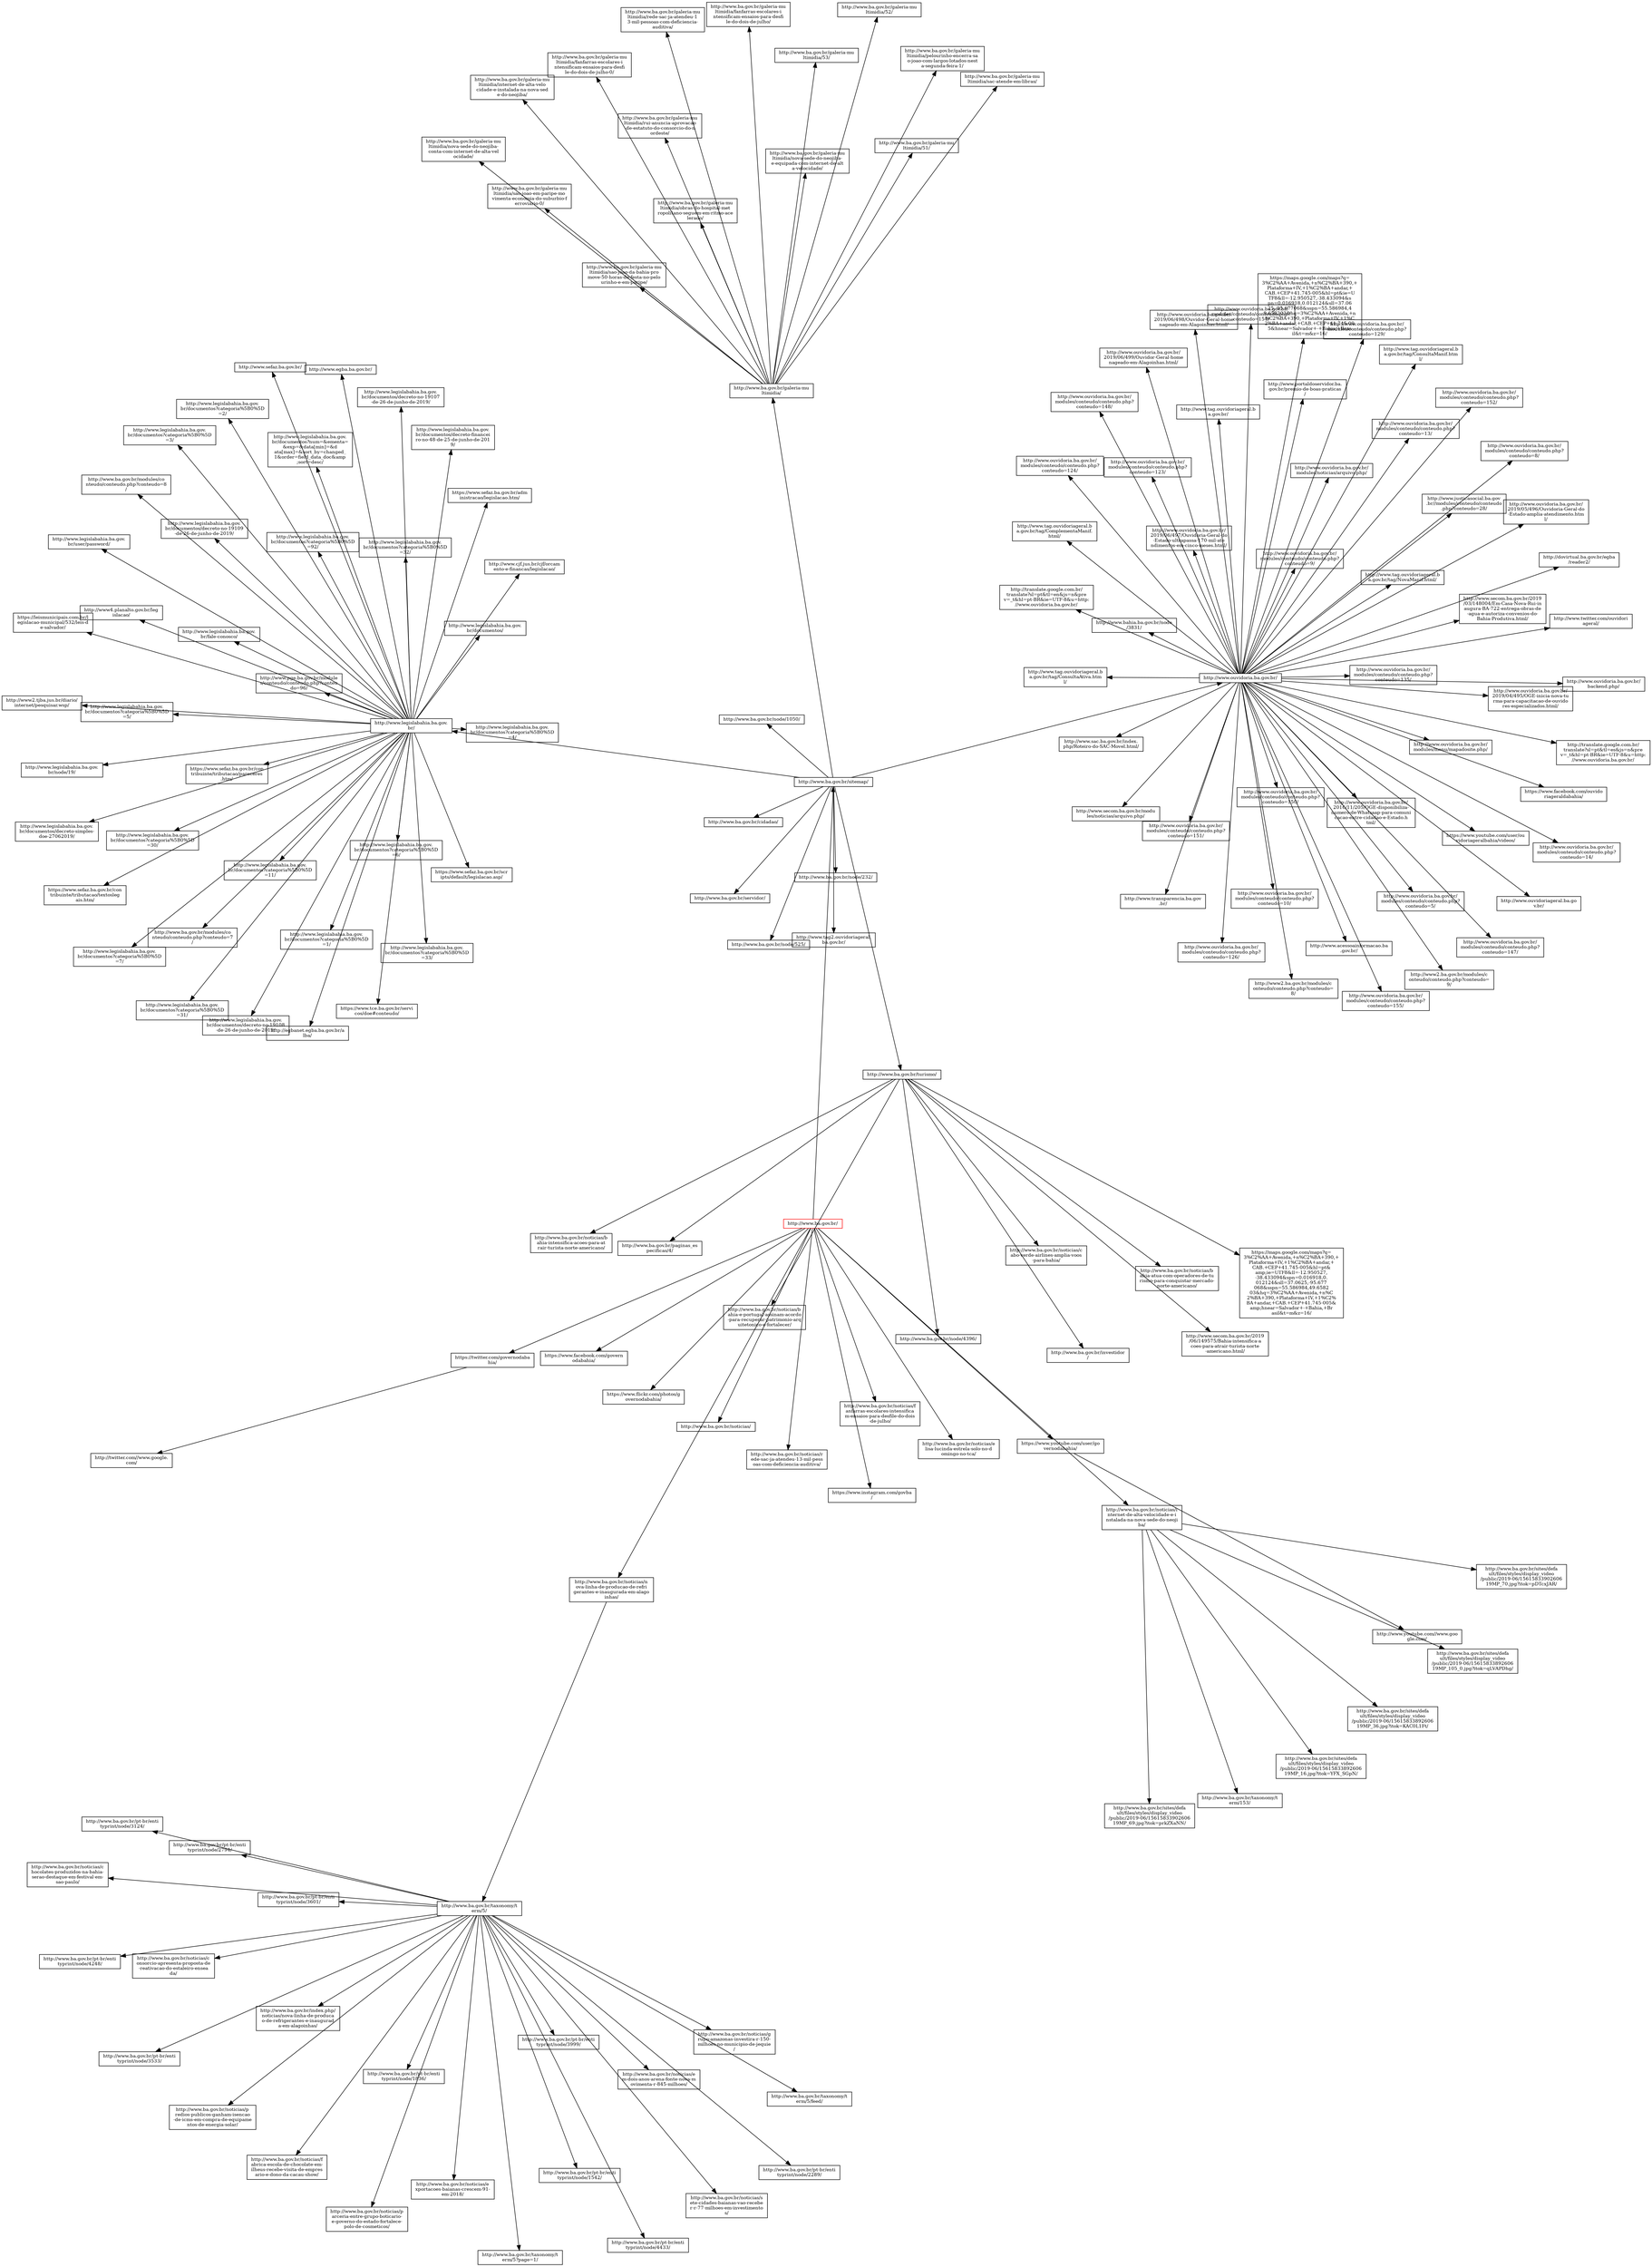digraph {
	compound=true;
	overlap=scalexy;
	splines=true;
	layout="neato";
	sep=-0.4;
	2 [label="http://www.ba.gov.br/"; shape=record; color=red; height=.1; fontsize=9];
	3 [label="http://www.ba.gov.br/sitemap/"; shape=record; height=.1; fontsize=9];
	4 [label="http://www.ba.gov.br/node/525/"; shape=record; height=.1; fontsize=9];
	5 [label="http://www.ouvidoria.ba.gov.br/\n"; shape=record; height=.1; fontsize=9];
	6 [label="http://www.ouvidoria.ba.gov.br/\nmodules/menu/mapadosite.php/"; shape=record; height=.1; fontsize=9];
	7 [label="http://www.bahia.ba.gov.br/node\n/3831/"; shape=record; height=.1; fontsize=9];
	8 [label="http://www.transparencia.ba.gov\n.br/"; shape=record; height=.1; fontsize=9];
	9 [label="http://www.ouvidoriageral.ba.go\nv.br/"; shape=record; height=.1; fontsize=9];
	10 [label="http://www2.ba.gov.br/modules/c\nonteudo/conteudo.php?conteudo=\n8/"; shape=record; height=.1; fontsize=9];
	11 [label="http://www2.ba.gov.br/modules/c\nonteudo/conteudo.php?conteudo=\n9/"; shape=record; height=.1; fontsize=9];
	12 [label="http://www.acessoainformacao.ba\n.gov.br/"; shape=record; height=.1; fontsize=9];
	13 [label="http://translate.google.com.br/\ntranslate?sl=pt&tl=en&js=n&pre\nv=_t&hl=pt-BR&ie=UTF-8&u=http:\n//www.ouvidoria.ba.gov.br/"; shape=record; height=.1; fontsize=9];
	14 [label="http://translate.google.com.br/\ntranslate?sl=pt&tl=es&js=n&pre\nv=_t&hl=pt-BR&ie=UTF-8&u=http:\n//www.ouvidoria.ba.gov.br/"; shape=record; height=.1; fontsize=9];
	15 [label="http://www.secom.ba.gov.br/2019\n/03/148004/Em-Casa-Nova-Rui-in\naugura-BA-722-entrega-obras-de\n-agua-e-autoriza-convenios-do-\nBahia-Produtiva.html/"; shape=record; height=.1; fontsize=9];
	16 [label="http://www.portaldoservidor.ba.\ngov.br/premio-de-boas-praticas\n/"; shape=record; height=.1; fontsize=9];
	17 [label="http://www.ouvidoria.ba.gov.br/\nmodules/conteudo/conteudo.php?\nconteudo=5/"; shape=record; height=.1; fontsize=9];
	18 [label="http://www.ouvidoria.ba.gov.br/\nmodules/conteudo/conteudo.php?\nconteudo=147/"; shape=record; height=.1; fontsize=9];
	19 [label="http://www.ouvidoria.ba.gov.br/\nmodules/conteudo/conteudo.php?\nconteudo=148/"; shape=record; height=.1; fontsize=9];
	20 [label="http://www.ouvidoria.ba.gov.br/\nmodules/conteudo/conteudo.php?\nconteudo=124/"; shape=record; height=.1; fontsize=9];
	21 [label="http://www.ouvidoria.ba.gov.br/\nmodules/conteudo/conteudo.php?\nconteudo=123/"; shape=record; height=.1; fontsize=9];
	22 [label="http://www.ouvidoria.ba.gov.br/\nmodules/conteudo/conteudo.php?\nconteudo=150/"; shape=record; height=.1; fontsize=9];
	23 [label="http://www.ouvidoria.ba.gov.br/\nmodules/conteudo/conteudo.php?\nconteudo=151/"; shape=record; height=.1; fontsize=9];
	24 [label="http://www.ouvidoria.ba.gov.br/\nmodules/conteudo/conteudo.php?\nconteudo=13/"; shape=record; height=.1; fontsize=9];
	25 [label="http://www.ouvidoria.ba.gov.br/\nmodules/conteudo/conteudo.php?\nconteudo=152/"; shape=record; height=.1; fontsize=9];
	26 [label="http://www.ouvidoria.ba.gov.br/\nmodules/conteudo/conteudo.php?\nconteudo=154/"; shape=record; height=.1; fontsize=9];
	27 [label="http://www.ouvidoria.ba.gov.br/\nmodules/conteudo/conteudo.php?\nconteudo=155/"; shape=record; height=.1; fontsize=9];
	28 [label="http://www.ouvidoria.ba.gov.br/\nmodules/conteudo/conteudo.php?\nconteudo=8/"; shape=record; height=.1; fontsize=9];
	29 [label="http://www.ouvidoria.ba.gov.br/\nmodules/conteudo/conteudo.php?\nconteudo=9/"; shape=record; height=.1; fontsize=9];
	30 [label="http://www.ouvidoria.ba.gov.br/\nmodules/conteudo/conteudo.php?\nconteudo=10/"; shape=record; height=.1; fontsize=9];
	31 [label="http://www.ouvidoria.ba.gov.br/\nmodules/conteudo/conteudo.php?\nconteudo=14/"; shape=record; height=.1; fontsize=9];
	32 [label="http://www.ouvidoria.ba.gov.br/\nmodules/noticias/arquivo.php/"; shape=record; height=.1; fontsize=9];
	33 [label="http://www.ouvidoria.ba.gov.br/\nmodules/conteudo/conteudo.php?\nconteudo=135/"; shape=record; height=.1; fontsize=9];
	34 [label="http://www.ouvidoria.ba.gov.br/\nmodules/conteudo/conteudo.php?\nconteudo=126/"; shape=record; height=.1; fontsize=9];
	35 [label="http://www.tag.ouvidoriageral.b\na.gov.br/"; shape=record; height=.1; fontsize=9];
	36 [label="http://www.justicasocial.ba.gov\n.br//modules/conteudo/conteudo\n.php?conteudo=28/"; shape=record; height=.1; fontsize=9];
	37 [label="http://www.ouvidoria.ba.gov.br/\n2016/11/205/OGE-disponibiliza-\nnumero-de-Whatsaap-para-comuni\ncacao-entre-cidadao-e-Estado.h\ntml/"; shape=record; height=.1; fontsize=9];
	38 [label="http://www.tag.ouvidoriageral.b\na.gov.br/tag/NovaManif.html/"; shape=record; height=.1; fontsize=9];
	39 [label="http://www.tag.ouvidoriageral.b\na.gov.br/tag/ConsultaManif.htm\nl/"; shape=record; height=.1; fontsize=9];
	40 [label="http://www.tag.ouvidoriageral.b\na.gov.br/tag/ComplementaManif.\nhtml/"; shape=record; height=.1; fontsize=9];
	41 [label="http://www.tag.ouvidoriageral.b\na.gov.br/tag/ConsultaAtiva.htm\nl/"; shape=record; height=.1; fontsize=9];
	42 [label="http://www.ouvidoria.ba.gov.br/\n2019/06/498/Ouvidor-Geral-home\nnageado-em-Alagoinhas.html/"; shape=record; height=.1; fontsize=9];
	43 [label="http://www.ouvidoria.ba.gov.br/\n2019/06/499/Ouvidor-Geral-home\nnageado-em-Alagoinhas.html/"; shape=record; height=.1; fontsize=9];
	44 [label="http://www.ouvidoria.ba.gov.br/\n2019/06/497/Ouvidoria-Geral-do\n-Estado-ultrapassa-170-mil-ate\nndimentos-em-cinco-meses.html/\n"; shape=record; height=.1; fontsize=9];
	45 [label="http://www.ouvidoria.ba.gov.br/\n2019/05/496/Ouvidoria-Geral-do\n-Estado-amplia-atendimento.htm\nl/"; shape=record; height=.1; fontsize=9];
	46 [label="http://www.ouvidoria.ba.gov.br/\n2019/04/495/OGE-inicia-nova-tu\nrma-para-capacitacao-de-ouvido\nres-especializados.html/"; shape=record; height=.1; fontsize=9];
	47 [label="http://www.secom.ba.gov.br/modu\nles/noticias/arquivo.php/"; shape=record; height=.1; fontsize=9];
	48 [label="https://www.facebook.com/ouvido\nriageraldabahia/"; shape=record; height=.1; fontsize=9];
	49 [label="https://www.youtube.com/user/ou\nvidoriageralbahia/videos/"; shape=record; height=.1; fontsize=9];
	50 [label="http://www.twitter.com/ouvidori\nageral/"; shape=record; height=.1; fontsize=9];
	51 [label="http://www.ouvidoria.ba.gov.br/\nbackend.php/"; shape=record; height=.1; fontsize=9];
	52 [label="http://www.sac.ba.gov.br/index.\nphp/Roteiro-do-SAC-Movel.html/\n"; shape=record; height=.1; fontsize=9];
	53 [label="http://dovirtual.ba.gov.br/egba\n/reader2/"; shape=record; height=.1; fontsize=9];
	54 [label="http://www.ouvidoria.ba.gov.br/\nmodules/conteudo/conteudo.php?\nconteudo=129/"; shape=record; height=.1; fontsize=9];
	55 [label="https://maps.google.com/maps?q=\n3%C2%AA+Avenida,+n%C2%BA+390,+\nPlataforma+IV,+1%C2%BA+andar,+\nCAB.+CEP+41.745-005&hl=pt&ie=U\nTF8&ll=-12.950527,-38.433094&s\npn=0.016918,0.012124&sll=37.06\n25,-95.677068&sspn=55.586984,4\n9.658203&hq=3%C2%AA+Avenida,+n\n%C2%BA+390,+Plataforma+IV,+1%C\n2%BA+andar,+CAB.+CEP+41.745-00\n5&hnear=Salvador+-+Bahia,+Bras\nil&t=m&z=16/"; shape=record; height=.1; fontsize=9];
	56 [label="http://www.ba.gov.br/node/1050/\n"; shape=record; height=.1; fontsize=9];
	57 [label="http://www.legislabahia.ba.gov.\nbr/"; shape=record; height=.1; fontsize=9];
	58 [label="http://www.ba.gov.br/modules/co\nnteudo/conteudo.php?conteudo=7\n/"; shape=record; height=.1; fontsize=9];
	59 [label="http://www.ba.gov.br/modules/co\nnteudo/conteudo.php?conteudo=8\n/"; shape=record; height=.1; fontsize=9];
	60 [label="http://www.legislabahia.ba.gov.\nbr/documentos/"; shape=record; height=.1; fontsize=9];
	61 [label="https://leismunicipais.com.br/l\negislacao-municipal/532/leis-d\ne-salvador/"; shape=record; height=.1; fontsize=9];
	62 [label="http://www4.planalto.gov.br/leg\nislacao/"; shape=record; height=.1; fontsize=9];
	63 [label="http://www.sefaz.ba.gov.br/"; shape=record; height=.1; fontsize=9];
	64 [label="https://www.sefaz.ba.gov.br/con\ntribuinte/tributacao/textosleg\nais.htm/"; shape=record; height=.1; fontsize=9];
	65 [label="https://www.sefaz.ba.gov.br/adm\ninistracao/legislacao.htm/"; shape=record; height=.1; fontsize=9];
	66 [label="https://www.sefaz.ba.gov.br/scr\nipts/default/legislacao.asp/"; shape=record; height=.1; fontsize=9];
	67 [label="https://www.sefaz.ba.gov.br/con\ntribuinte/tributacao/pareceres\n.htm/"; shape=record; height=.1; fontsize=9];
	68 [label="http://www.pge.ba.gov.br/module\ns/conteudo/conteudo.php?conteu\ndo=96/"; shape=record; height=.1; fontsize=9];
	69 [label="http://www.cjf.jus.br/cjf/orcam\nento-e-financas/legislacao/"; shape=record; height=.1; fontsize=9];
	70 [label="https://www.tce.ba.gov.br/servi\ncos/doe#conteudo/"; shape=record; height=.1; fontsize=9];
	71 [label="http://www2.tjba.jus.br/diario/\ninternet/pesquisar.wsp/"; shape=record; height=.1; fontsize=9];
	72 [label="http://egbanet.egba.ba.gov.br/a\nlba/"; shape=record; height=.1; fontsize=9];
	73 [label="http://www.egba.ba.gov.br/"; shape=record; height=.1; fontsize=9];
	74 [label="http://www.legislabahia.ba.gov.\nbr/fale-conosco/"; shape=record; height=.1; fontsize=9];
	75 [label="http://www.legislabahia.ba.gov.\nbr/node/19/"; shape=record; height=.1; fontsize=9];
	76 [label="http://www.legislabahia.ba.gov.\nbr/documentos?categoria%5B0%5D\n=11/"; shape=record; height=.1; fontsize=9];
	77 [label="http://www.legislabahia.ba.gov.\nbr/documentos?categoria%5B0%5D\n=33/"; shape=record; height=.1; fontsize=9];
	78 [label="http://www.legislabahia.ba.gov.\nbr/documentos?categoria%5B0%5D\n=32/"; shape=record; height=.1; fontsize=9];
	79 [label="http://www.legislabahia.ba.gov.\nbr/documentos?categoria%5B0%5D\n=31/"; shape=record; height=.1; fontsize=9];
	80 [label="http://www.legislabahia.ba.gov.\nbr/documentos?categoria%5B0%5D\n=30/"; shape=record; height=.1; fontsize=9];
	81 [label="http://www.legislabahia.ba.gov.\nbr/documentos?categoria%5B0%5D\n=4/"; shape=record; height=.1; fontsize=9];
	82 [label="http://www.legislabahia.ba.gov.\nbr/documentos?categoria%5B0%5D\n=5/"; shape=record; height=.1; fontsize=9];
	83 [label="http://www.legislabahia.ba.gov.\nbr/documentos?categoria%5B0%5D\n=7/"; shape=record; height=.1; fontsize=9];
	84 [label="http://www.legislabahia.ba.gov.\nbr/documentos?categoria%5B0%5D\n=6/"; shape=record; height=.1; fontsize=9];
	85 [label="http://www.legislabahia.ba.gov.\nbr/documentos?categoria%5B0%5D\n=1/"; shape=record; height=.1; fontsize=9];
	86 [label="http://www.legislabahia.ba.gov.\nbr/documentos?categoria%5B0%5D\n=2/"; shape=record; height=.1; fontsize=9];
	87 [label="http://www.legislabahia.ba.gov.\nbr/documentos?categoria%5B0%5D\n=3/"; shape=record; height=.1; fontsize=9];
	88 [label="http://www.legislabahia.ba.gov.\nbr/documentos?categoria%5B0%5D\n=92/"; shape=record; height=.1; fontsize=9];
	89 [label="http://www.legislabahia.ba.gov.\nbr/user/password/"; shape=record; height=.1; fontsize=9];
	90 [label="http://www.legislabahia.ba.gov.\nbr/documentos/decreto-no-19109\n-de-26-de-junho-de-2019/"; shape=record; height=.1; fontsize=9];
	91 [label="http://www.legislabahia.ba.gov.\nbr/documentos/decreto-no-19108\n-de-26-de-junho-de-2019/"; shape=record; height=.1; fontsize=9];
	92 [label="http://www.legislabahia.ba.gov.\nbr/documentos/decreto-no-19107\n-de-26-de-junho-de-2019/"; shape=record; height=.1; fontsize=9];
	93 [label="http://www.legislabahia.ba.gov.\nbr/documentos/decreto-simples-\ndoe-27062019/"; shape=record; height=.1; fontsize=9];
	94 [label="http://www.legislabahia.ba.gov.\nbr/documentos/decreto-financei\nro-no-48-de-25-de-junho-de-201\n9/"; shape=record; height=.1; fontsize=9];
	95 [label="http://www.legislabahia.ba.gov.\nbr/documentos?num=&amp;ementa=\n&amp;exp=&amp;data[min]=&amp;d\nata[max]=&amp;sort_by=changed_\n1&amp;order=field_data_doc&amp\n;sort=desc/"; shape=record; height=.1; fontsize=9];
	96 [label="http://www.ba.gov.br/cidadao/"; shape=record; height=.1; fontsize=9];
	97 [label="http://www.ba.gov.br/servidor/"; shape=record; height=.1; fontsize=9];
	98 [label="http://www.ba.gov.br/turismo/"; shape=record; height=.1; fontsize=9];
	99 [label="http://www.ba.gov.br/investidor\n/"; shape=record; height=.1; fontsize=9];
	100 [label="http://www.secom.ba.gov.br/2019\n/06/149575/Bahia-intensifica-a\ncoes-para-atrair-turista-norte\n-americano.html/"; shape=record; height=.1; fontsize=9];
	101 [label="http://www.ba.gov.br/node/4396/\n"; shape=record; height=.1; fontsize=9];
	102 [label="http://www.ba.gov.br/noticias/b\nahia-atua-com-operadores-de-tu\nrismo-para-conquistar-mercado-\nnorte-americano/"; shape=record; height=.1; fontsize=9];
	103 [label="http://www.ba.gov.br/noticias/c\nabo-verde-airlines-amplia-voos\n-para-bahia/"; shape=record; height=.1; fontsize=9];
	104 [label="http://www.ba.gov.br/noticias/b\nahia-intensifica-acoes-para-at\nrair-turista-norte-americano/"; shape=record; height=.1; fontsize=9];
	105 [label="http://www.ba.gov.br/noticias/b\nahia-e-portugal-assinam-acordo\n-para-recuperar-patrimonio-arq\nuitetonico-e-fortalecer/"; shape=record; height=.1; fontsize=9];
	106 [label="http://www.ba.gov.br/paginas_es\npecificas/4/"; shape=record; height=.1; fontsize=9];
	107 [label="https://maps.google.com/maps?q=\n3%C2%AA+Avenida,+n%C2%BA+390,+\nPlataforma+IV,+1%C2%BA+andar,+\nCAB.+CEP+41.745-005&amp;hl=pt&\namp;ie=UTF8&amp;ll=-12.950527,\n-38.433094&amp;spn=0.016918,0.\n012124&amp;sll=37.0625,-95.677\n068&amp;sspn=55.586984,49.6582\n03&amp;hq=3%C2%AA+Avenida,+n%C\n2%BA+390,+Plataforma+IV,+1%C2%\nBA+andar,+CAB.+CEP+41.745-005&\namp;hnear=Salvador+-+Bahia,+Br\nasil&amp;t=m&amp;z=16/"; shape=record; height=.1; fontsize=9];
	108 [label="http://www.ba.gov.br/galeria-mu\nltimidia/"; shape=record; height=.1; fontsize=9];
	109 [label="http://www.ba.gov.br/galeria-mu\nltimidia/51/"; shape=record; height=.1; fontsize=9];
	110 [label="http://www.ba.gov.br/galeria-mu\nltimidia/52/"; shape=record; height=.1; fontsize=9];
	111 [label="http://www.ba.gov.br/galeria-mu\nltimidia/53/"; shape=record; height=.1; fontsize=9];
	112 [label="http://www.ba.gov.br/galeria-mu\nltimidia/nova-sede-do-neojiba-\ne-equipada-com-internet-de-alt\na-velocidade/"; shape=record; height=.1; fontsize=9];
	113 [label="http://www.ba.gov.br/galeria-mu\nltimidia/sac-atende-em-libras/\n"; shape=record; height=.1; fontsize=9];
	114 [label="http://www.ba.gov.br/galeria-mu\nltimidia/fanfarras-escolares-i\nntensificam-ensaios-para-desfi\nle-do-dois-de-julho-0/"; shape=record; height=.1; fontsize=9];
	115 [label="http://www.ba.gov.br/galeria-mu\nltimidia/nova-sede-do-neojiba-\nconta-com-internet-de-alta-vel\nocidade/"; shape=record; height=.1; fontsize=9];
	116 [label="http://www.ba.gov.br/galeria-mu\nltimidia/internet-de-alta-velo\ncidade-e-instalada-na-nova-sed\ne-do-neojiba/"; shape=record; height=.1; fontsize=9];
	117 [label="http://www.ba.gov.br/galeria-mu\nltimidia/fanfarras-escolares-i\nntensificam-ensaios-para-desfi\nle-do-dois-de-julho/"; shape=record; height=.1; fontsize=9];
	118 [label="http://www.ba.gov.br/galeria-mu\nltimidia/rede-sac-ja-atendeu-1\n3-mil-pessoas-com-deficiencia-\nauditiva/"; shape=record; height=.1; fontsize=9];
	119 [label="http://www.ba.gov.br/galeria-mu\nltimidia/rui-anuncia-aprovacao\n-de-estatuto-do-consorcio-do-n\nordeste/"; shape=record; height=.1; fontsize=9];
	120 [label="http://www.ba.gov.br/galeria-mu\nltimidia/obras-do-hospital-met\nropolitano-seguem-em-ritmo-ace\nlerado/"; shape=record; height=.1; fontsize=9];
	121 [label="http://www.ba.gov.br/galeria-mu\nltimidia/pelourinho-encerra-sa\no-joao-com-largos-lotados-nest\na-segunda-feira-1/"; shape=record; height=.1; fontsize=9];
	122 [label="http://www.ba.gov.br/galeria-mu\nltimidia/sao-joao-em-paripe-mo\nvimenta-economia-do-suburbio-f\nerroviario-0/"; shape=record; height=.1; fontsize=9];
	123 [label="http://www.ba.gov.br/galeria-mu\nltimidia/sao-joao-da-bahia-pro\nmove-50-horas-de-festa-no-pelo\nurinho-e-em-paripe/"; shape=record; height=.1; fontsize=9];
	124 [label="http://www.tag2.ouvidoriageral.\nba.gov.br/"; shape=record; height=.1; fontsize=9];
	125 [label="http://www.ba.gov.br/node/232/"; shape=record; height=.1; fontsize=9];
	126 [label="http://www.ba.gov.br/noticias/i\nnternet-de-alta-velocidade-e-i\nnstalada-na-nova-sede-do-neoji\nba/"; shape=record; height=.1; fontsize=9];
	127 [label="http://www.ba.gov.br/taxonomy/t\nerm/153/"; shape=record; height=.1; fontsize=9];
	128 [label="http://www.ba.gov.br/sites/defa\nult/files/styles/display_video\n/public/2019-06/15615833892606\n19MP_16.jpg?itok=YFX_SGpN/"; shape=record; height=.1; fontsize=9];
	129 [label="http://www.ba.gov.br/sites/defa\nult/files/styles/display_video\n/public/2019-06/15615833892606\n19MP_36.jpg?itok=KAC0L1Ft/"; shape=record; height=.1; fontsize=9];
	130 [label="http://www.ba.gov.br/sites/defa\nult/files/styles/display_video\n/public/2019-06/15615833892606\n19MP_105_0.jpg?itok=qLVAPDhg/"; shape=record; height=.1; fontsize=9];
	131 [label="http://www.ba.gov.br/sites/defa\nult/files/styles/display_video\n/public/2019-06/15615833902606\n19MP_69.jpg?itok=prkZXaNN/"; shape=record; height=.1; fontsize=9];
	132 [label="http://www.ba.gov.br/sites/defa\nult/files/styles/display_video\n/public/2019-06/15615833902606\n19MP_70.jpg?itok=pDTcxJAR/"; shape=record; height=.1; fontsize=9];
	133 [label="http://www.ba.gov.br/noticias/f\nanfarras-escolares-intensifica\nm-ensaios-para-desfile-do-dois\n-de-julho/"; shape=record; height=.1; fontsize=9];
	134 [label="http://www.ba.gov.br/noticias/r\nede-sac-ja-atendeu-13-mil-pess\noas-com-deficiencia-auditiva/"; shape=record; height=.1; fontsize=9];
	135 [label="http://www.ba.gov.br/noticias/n\nova-linha-de-producao-de-refri\ngerantes-e-inaugurada-em-alago\ninhas/"; shape=record; height=.1; fontsize=9];
	136 [label="http://www.ba.gov.br/taxonomy/t\nerm/5/"; shape=record; height=.1; fontsize=9];
	137 [label="http://www.ba.gov.br/index.php/\nnoticias/nova-linha-de-produca\no-de-refrigerantes-e-inaugurad\na-em-alagoinhas/"; shape=record; height=.1; fontsize=9];
	138 [label="http://www.ba.gov.br/pt-br/enti\ntyprint/node/4433/"; shape=record; height=.1; fontsize=9];
	139 [label="http://www.ba.gov.br/noticias/s\nete-cidades-baianas-vao-recebe\nr-r-77-milhoes-em-investimento\ns/"; shape=record; height=.1; fontsize=9];
	140 [label="http://www.ba.gov.br/pt-br/enti\ntyprint/node/4248/"; shape=record; height=.1; fontsize=9];
	141 [label="http://www.ba.gov.br/noticias/e\nm-dois-anos-arena-fonte-nova-m\novimenta-r-845-milhoes/"; shape=record; height=.1; fontsize=9];
	142 [label="http://www.ba.gov.br/pt-br/enti\ntyprint/node/3999/"; shape=record; height=.1; fontsize=9];
	143 [label="http://www.ba.gov.br/noticias/p\narceria-entre-grupo-boticario-\ne-governo-do-estado-fortalece-\npolo-de-cosmeticos/"; shape=record; height=.1; fontsize=9];
	144 [label="http://www.ba.gov.br/pt-br/enti\ntyprint/node/3601/"; shape=record; height=.1; fontsize=9];
	145 [label="http://www.ba.gov.br/noticias/p\nredios-publicos-ganham-isencao\n-de-icms-em-compra-de-equipame\nntos-de-energia-solar/"; shape=record; height=.1; fontsize=9];
	146 [label="http://www.ba.gov.br/pt-br/enti\ntyprint/node/3533/"; shape=record; height=.1; fontsize=9];
	147 [label="http://www.ba.gov.br/noticias/c\nhocolates-produzidos-na-bahia-\nserao-destaque-em-festival-em-\nsao-paulo/"; shape=record; height=.1; fontsize=9];
	148 [label="http://www.ba.gov.br/pt-br/enti\ntyprint/node/3124/"; shape=record; height=.1; fontsize=9];
	149 [label="http://www.ba.gov.br/noticias/c\nonsorcio-apresenta-proposta-de\n-reativacao-do-estaleiro-ensea\nda/"; shape=record; height=.1; fontsize=9];
	150 [label="http://www.ba.gov.br/pt-br/enti\ntyprint/node/2794/"; shape=record; height=.1; fontsize=9];
	151 [label="http://www.ba.gov.br/noticias/g\nrupo-amazonas-investira-r-150-\nmilhoes-no-municipio-de-jequie\n/"; shape=record; height=.1; fontsize=9];
	152 [label="http://www.ba.gov.br/pt-br/enti\ntyprint/node/2289/"; shape=record; height=.1; fontsize=9];
	153 [label="http://www.ba.gov.br/noticias/e\nxportacoes-baianas-crescem-91-\nem-2018/"; shape=record; height=.1; fontsize=9];
	154 [label="http://www.ba.gov.br/pt-br/enti\ntyprint/node/1836/"; shape=record; height=.1; fontsize=9];
	155 [label="http://www.ba.gov.br/noticias/f\nabrica-escola-de-chocolate-em-\nilheus-recebe-visita-de-empres\nario-e-dono-da-cacau-show/"; shape=record; height=.1; fontsize=9];
	156 [label="http://www.ba.gov.br/pt-br/enti\ntyprint/node/1542/"; shape=record; height=.1; fontsize=9];
	157 [label="http://www.ba.gov.br/taxonomy/t\nerm/5?page=1/"; shape=record; height=.1; fontsize=9];
	158 [label="http://www.ba.gov.br/taxonomy/t\nerm/5/feed/"; shape=record; height=.1; fontsize=9];
	159 [label="http://www.ba.gov.br/noticias/e\nlisa-lucinda-estrela-solo-no-d\nomingo-no-tca/"; shape=record; height=.1; fontsize=9];
	160 [label="http://www.ba.gov.br/noticias/"; shape=record; height=.1; fontsize=9];
	161 [label="https://www.facebook.com/govern\nodabahia/"; shape=record; height=.1; fontsize=9];
	162 [label="https://twitter.com/governodaba\nhia/"; shape=record; height=.1; fontsize=9];
	163 [label="http://twitter.com//www.google.\ncom/"; shape=record; height=.1; fontsize=9];
	164 [label="https://www.instagram.com/govba\n/"; shape=record; height=.1; fontsize=9];
	165 [label="https://www.flickr.com/photos/g\novernodabahia/"; shape=record; height=.1; fontsize=9];
	166 [label="https://www.youtube.com/user/go\nvernodabahia/"; shape=record; height=.1; fontsize=9];
	167 [label="http://www.youtube.com//www.goo\ngle.com/"; shape=record; height=.1; fontsize=9];
	2 -> 3;
	2 -> 126;
	2 -> 133;
	2 -> 134;
	2 -> 135;
	2 -> 159;
	2 -> 160;
	2 -> 161;
	2 -> 162;
	2 -> 164;
	2 -> 165;
	2 -> 166;
	3 -> 4;
	3 -> 5;
	3 -> 56;
	3 -> 57;
	3 -> 96;
	3 -> 97;
	3 -> 98;
	3 -> 108;
	3 -> 124;
	3 -> 125;
	5 -> 6;
	5 -> 7;
	5 -> 8;
	5 -> 9;
	5 -> 10;
	5 -> 11;
	5 -> 12;
	5 -> 13;
	5 -> 14;
	5 -> 15;
	5 -> 16;
	5 -> 17;
	5 -> 18;
	5 -> 19;
	5 -> 20;
	5 -> 21;
	5 -> 22;
	5 -> 23;
	5 -> 24;
	5 -> 25;
	5 -> 26;
	5 -> 27;
	5 -> 28;
	5 -> 29;
	5 -> 30;
	5 -> 31;
	5 -> 32;
	5 -> 33;
	5 -> 34;
	5 -> 35;
	5 -> 36;
	5 -> 37;
	5 -> 38;
	5 -> 39;
	5 -> 40;
	5 -> 41;
	5 -> 42;
	5 -> 43;
	5 -> 44;
	5 -> 45;
	5 -> 46;
	5 -> 47;
	5 -> 48;
	5 -> 49;
	5 -> 50;
	5 -> 51;
	5 -> 52;
	5 -> 53;
	5 -> 54;
	5 -> 55;
	57 -> 58;
	57 -> 59;
	57 -> 60;
	57 -> 61;
	57 -> 62;
	57 -> 63;
	57 -> 64;
	57 -> 65;
	57 -> 66;
	57 -> 67;
	57 -> 68;
	57 -> 69;
	57 -> 70;
	57 -> 71;
	57 -> 72;
	57 -> 73;
	57 -> 74;
	57 -> 75;
	57 -> 76;
	57 -> 77;
	57 -> 78;
	57 -> 79;
	57 -> 80;
	57 -> 81;
	57 -> 82;
	57 -> 83;
	57 -> 84;
	57 -> 85;
	57 -> 86;
	57 -> 87;
	57 -> 88;
	57 -> 89;
	57 -> 90;
	57 -> 91;
	57 -> 92;
	57 -> 93;
	57 -> 94;
	57 -> 95;
	98 -> 99;
	98 -> 100;
	98 -> 101;
	98 -> 102;
	98 -> 103;
	98 -> 104;
	98 -> 105;
	98 -> 106;
	98 -> 107;
	108 -> 109;
	108 -> 110;
	108 -> 111;
	108 -> 112;
	108 -> 113;
	108 -> 114;
	108 -> 115;
	108 -> 116;
	108 -> 117;
	108 -> 118;
	108 -> 119;
	108 -> 120;
	108 -> 121;
	108 -> 122;
	108 -> 123;
	126 -> 127;
	126 -> 128;
	126 -> 129;
	126 -> 130;
	126 -> 131;
	126 -> 132;
	135 -> 136;
	136 -> 137;
	136 -> 138;
	136 -> 139;
	136 -> 140;
	136 -> 141;
	136 -> 142;
	136 -> 143;
	136 -> 144;
	136 -> 145;
	136 -> 146;
	136 -> 147;
	136 -> 148;
	136 -> 149;
	136 -> 150;
	136 -> 151;
	136 -> 152;
	136 -> 153;
	136 -> 154;
	136 -> 155;
	136 -> 156;
	136 -> 157;
	136 -> 158;
	162 -> 163;
	166 -> 167;
}
